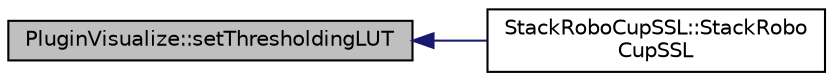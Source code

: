 digraph "PluginVisualize::setThresholdingLUT"
{
 // INTERACTIVE_SVG=YES
  edge [fontname="Helvetica",fontsize="10",labelfontname="Helvetica",labelfontsize="10"];
  node [fontname="Helvetica",fontsize="10",shape=record];
  rankdir="LR";
  Node1 [label="PluginVisualize::setThresholdingLUT",height=0.2,width=0.4,color="black", fillcolor="grey75", style="filled", fontcolor="black"];
  Node1 -> Node2 [dir="back",color="midnightblue",fontsize="10",style="solid",fontname="Helvetica"];
  Node2 [label="StackRoboCupSSL::StackRobo\lCupSSL",height=0.2,width=0.4,color="black", fillcolor="white", style="filled",URL="$d3/d8c/class_stack_robo_cup_s_s_l.html#ab65a40e2727cde519603a4afa598eb2a"];
}
